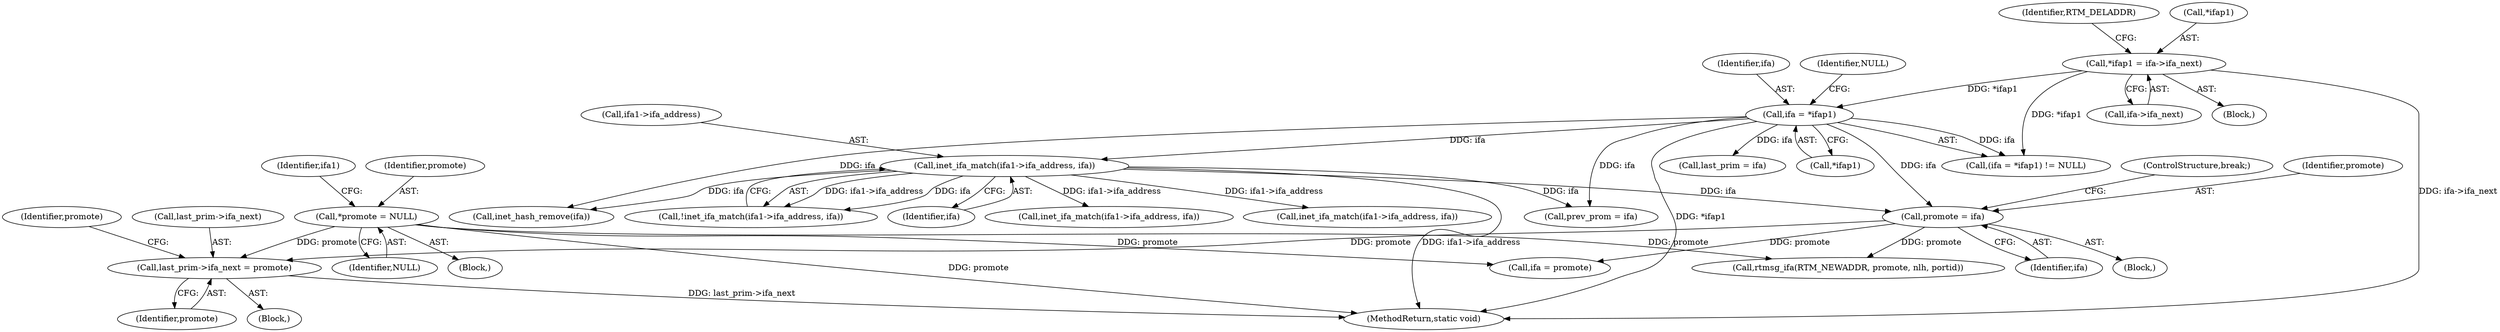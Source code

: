 digraph "0_linux_fbd40ea0180a2d328c5adc61414dc8bab9335ce2@pointer" {
"1000320" [label="(Call,last_prim->ifa_next = promote)"];
"1000113" [label="(Call,*promote = NULL)"];
"1000243" [label="(Call,promote = ifa)"];
"1000201" [label="(Call,inet_ifa_match(ifa1->ifa_address, ifa))"];
"1000160" [label="(Call,ifa = *ifap1)"];
"1000223" [label="(Call,*ifap1 = ifa->ifa_next)"];
"1000221" [label="(Call,inet_hash_remove(ifa))"];
"1000113" [label="(Call,*promote = NULL)"];
"1000115" [label="(Identifier,NULL)"];
"1000373" [label="(MethodReturn,static void)"];
"1000246" [label="(ControlStructure,break;)"];
"1000324" [label="(Identifier,promote)"];
"1000200" [label="(Call,!inet_ifa_match(ifa1->ifa_address, ifa))"];
"1000205" [label="(Identifier,ifa)"];
"1000361" [label="(Call,inet_ifa_match(ifa1->ifa_address, ifa))"];
"1000327" [label="(Identifier,promote)"];
"1000226" [label="(Call,ifa->ifa_next)"];
"1000181" [label="(Call,last_prim = ifa)"];
"1000162" [label="(Call,*ifap1)"];
"1000111" [label="(Block,)"];
"1000213" [label="(Call,prev_prom = ifa)"];
"1000242" [label="(Block,)"];
"1000202" [label="(Call,ifa1->ifa_address)"];
"1000201" [label="(Call,inet_ifa_match(ifa1->ifa_address, ifa))"];
"1000223" [label="(Call,*ifap1 = ifa->ifa_next)"];
"1000230" [label="(Identifier,RTM_DELADDR)"];
"1000245" [label="(Identifier,ifa)"];
"1000114" [label="(Identifier,promote)"];
"1000159" [label="(Call,(ifa = *ifap1) != NULL)"];
"1000244" [label="(Identifier,promote)"];
"1000224" [label="(Call,*ifap1)"];
"1000161" [label="(Identifier,ifa)"];
"1000164" [label="(Identifier,NULL)"];
"1000330" [label="(Call,rtmsg_ifa(RTM_NEWADDR, promote, nlh, portid))"];
"1000305" [label="(Block,)"];
"1000320" [label="(Call,last_prim->ifa_next = promote)"];
"1000267" [label="(Call,inet_ifa_match(ifa1->ifa_address, ifa))"];
"1000321" [label="(Call,last_prim->ifa_next)"];
"1000119" [label="(Identifier,ifa1)"];
"1000248" [label="(Call,ifa = promote)"];
"1000220" [label="(Block,)"];
"1000160" [label="(Call,ifa = *ifap1)"];
"1000243" [label="(Call,promote = ifa)"];
"1000320" -> "1000305"  [label="AST: "];
"1000320" -> "1000324"  [label="CFG: "];
"1000321" -> "1000320"  [label="AST: "];
"1000324" -> "1000320"  [label="AST: "];
"1000327" -> "1000320"  [label="CFG: "];
"1000320" -> "1000373"  [label="DDG: last_prim->ifa_next"];
"1000113" -> "1000320"  [label="DDG: promote"];
"1000243" -> "1000320"  [label="DDG: promote"];
"1000113" -> "1000111"  [label="AST: "];
"1000113" -> "1000115"  [label="CFG: "];
"1000114" -> "1000113"  [label="AST: "];
"1000115" -> "1000113"  [label="AST: "];
"1000119" -> "1000113"  [label="CFG: "];
"1000113" -> "1000373"  [label="DDG: promote"];
"1000113" -> "1000248"  [label="DDG: promote"];
"1000113" -> "1000330"  [label="DDG: promote"];
"1000243" -> "1000242"  [label="AST: "];
"1000243" -> "1000245"  [label="CFG: "];
"1000244" -> "1000243"  [label="AST: "];
"1000245" -> "1000243"  [label="AST: "];
"1000246" -> "1000243"  [label="CFG: "];
"1000201" -> "1000243"  [label="DDG: ifa"];
"1000160" -> "1000243"  [label="DDG: ifa"];
"1000243" -> "1000248"  [label="DDG: promote"];
"1000243" -> "1000330"  [label="DDG: promote"];
"1000201" -> "1000200"  [label="AST: "];
"1000201" -> "1000205"  [label="CFG: "];
"1000202" -> "1000201"  [label="AST: "];
"1000205" -> "1000201"  [label="AST: "];
"1000200" -> "1000201"  [label="CFG: "];
"1000201" -> "1000373"  [label="DDG: ifa1->ifa_address"];
"1000201" -> "1000200"  [label="DDG: ifa1->ifa_address"];
"1000201" -> "1000200"  [label="DDG: ifa"];
"1000160" -> "1000201"  [label="DDG: ifa"];
"1000201" -> "1000213"  [label="DDG: ifa"];
"1000201" -> "1000221"  [label="DDG: ifa"];
"1000201" -> "1000267"  [label="DDG: ifa1->ifa_address"];
"1000201" -> "1000361"  [label="DDG: ifa1->ifa_address"];
"1000160" -> "1000159"  [label="AST: "];
"1000160" -> "1000162"  [label="CFG: "];
"1000161" -> "1000160"  [label="AST: "];
"1000162" -> "1000160"  [label="AST: "];
"1000164" -> "1000160"  [label="CFG: "];
"1000160" -> "1000373"  [label="DDG: *ifap1"];
"1000160" -> "1000159"  [label="DDG: ifa"];
"1000223" -> "1000160"  [label="DDG: *ifap1"];
"1000160" -> "1000181"  [label="DDG: ifa"];
"1000160" -> "1000213"  [label="DDG: ifa"];
"1000160" -> "1000221"  [label="DDG: ifa"];
"1000223" -> "1000220"  [label="AST: "];
"1000223" -> "1000226"  [label="CFG: "];
"1000224" -> "1000223"  [label="AST: "];
"1000226" -> "1000223"  [label="AST: "];
"1000230" -> "1000223"  [label="CFG: "];
"1000223" -> "1000373"  [label="DDG: ifa->ifa_next"];
"1000223" -> "1000159"  [label="DDG: *ifap1"];
}

